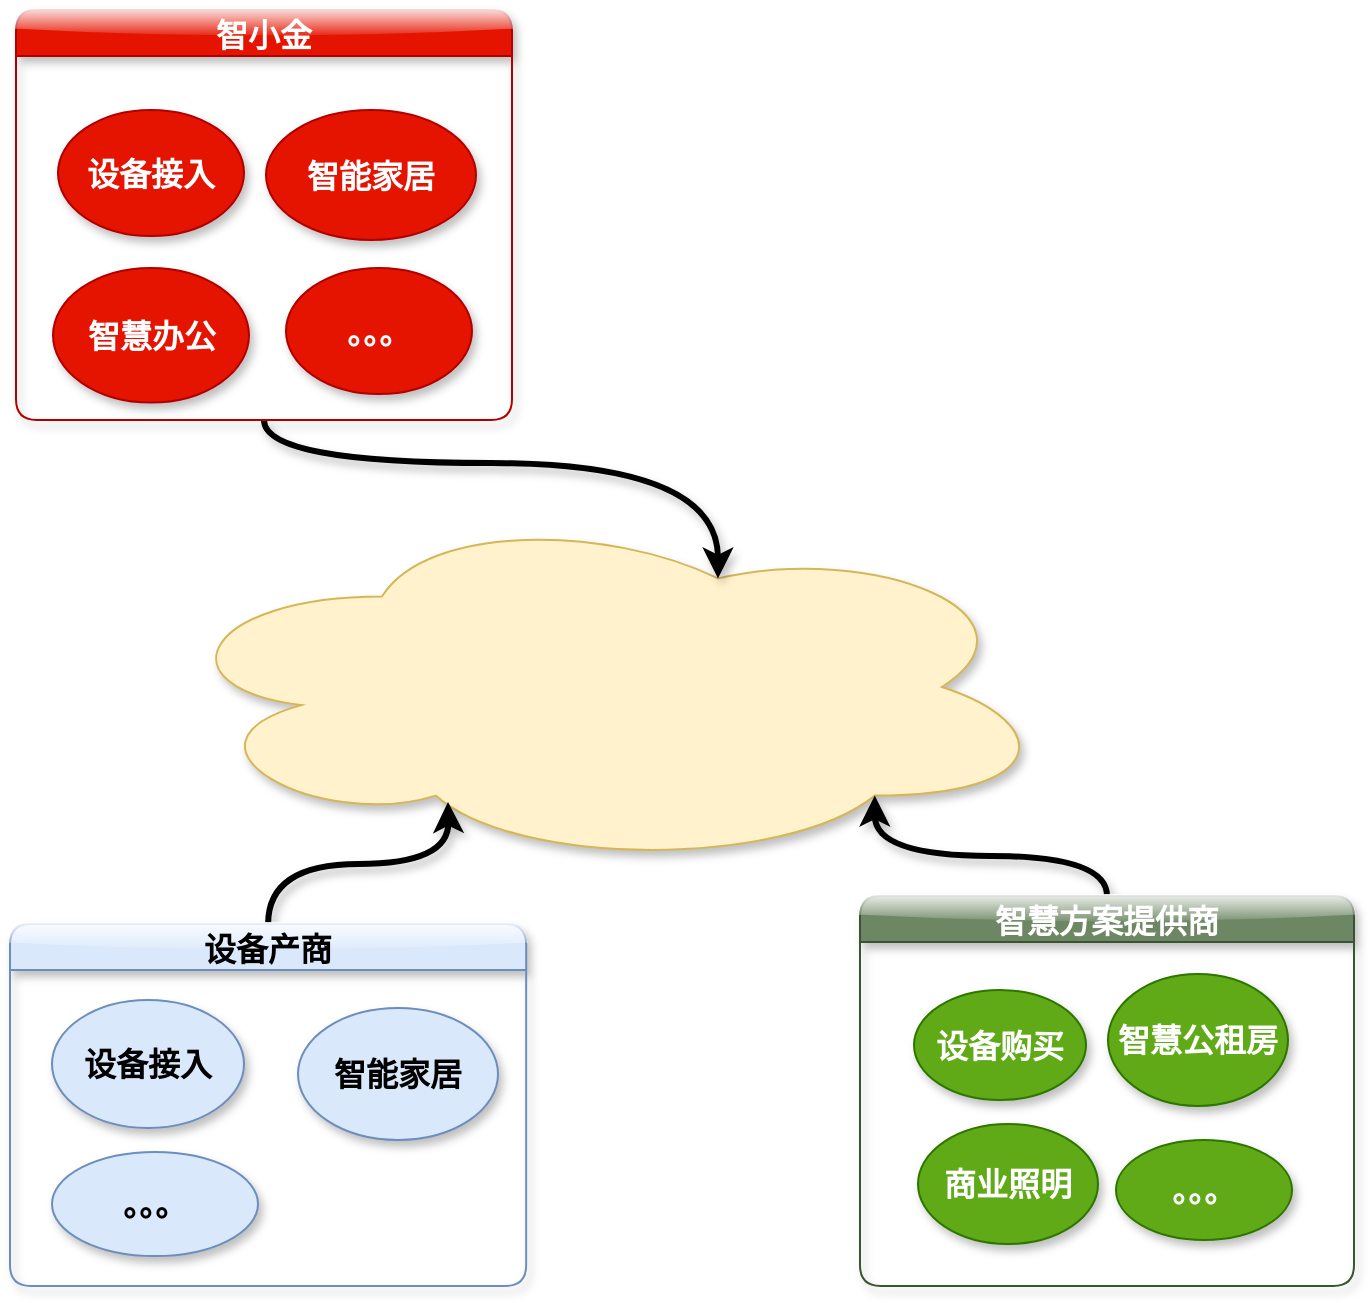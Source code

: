 <mxfile version="14.7.4" type="github">
  <diagram id="prtHgNgQTEPvFCAcTncT" name="Page-1">
    <mxGraphModel dx="1382" dy="1929" grid="0" gridSize="10" guides="1" tooltips="1" connect="1" arrows="1" fold="1" page="1" pageScale="1" pageWidth="827" pageHeight="1169" math="0" shadow="0">
      <root>
        <mxCell id="0" />
        <mxCell id="1" parent="0" />
        <mxCell id="zOaPCI-I9Z9_q9aIMX81-2" value="" style="ellipse;shape=cloud;whiteSpace=wrap;html=1;fillColor=#fff2cc;strokeColor=#d6b656;shadow=1;fontSize=16;fontStyle=1;sketch=0;" parent="1" vertex="1">
          <mxGeometry x="175" y="-683" width="448" height="181" as="geometry" />
        </mxCell>
        <mxCell id="zOaPCI-I9Z9_q9aIMX81-1" value="" style="shape=image;verticalLabelPosition=bottom;labelBackgroundColor=#ffffff;verticalAlign=top;aspect=fixed;imageAspect=0;image=http://iot.creoiot.com/images/login/hekr_logo.png;sketch=0;fontSize=16;fontStyle=1" parent="1" vertex="1">
          <mxGeometry x="308" y="-614" width="203.92" height="60" as="geometry" />
        </mxCell>
        <mxCell id="U1rZvpQ1fdxbBssh2BBn-3" style="edgeStyle=orthogonalEdgeStyle;rounded=0;orthogonalLoop=1;jettySize=auto;html=1;entryX=0.625;entryY=0.2;entryDx=0;entryDy=0;entryPerimeter=0;curved=1;strokeWidth=3;shadow=1;" edge="1" parent="1" source="zOaPCI-I9Z9_q9aIMX81-9" target="zOaPCI-I9Z9_q9aIMX81-2">
          <mxGeometry relative="1" as="geometry" />
        </mxCell>
        <mxCell id="zOaPCI-I9Z9_q9aIMX81-9" value="智小金" style="swimlane;shadow=1;sketch=0;fontSize=16;fontStyle=1;fillColor=#e51400;strokeColor=#B20000;fontColor=#ffffff;rounded=1;glass=1;" parent="1" vertex="1">
          <mxGeometry x="104" y="-931" width="248" height="205" as="geometry">
            <mxRectangle x="337" y="591" width="63" height="23" as="alternateBounds" />
          </mxGeometry>
        </mxCell>
        <mxCell id="zOaPCI-I9Z9_q9aIMX81-8" value="智能家居" style="ellipse;whiteSpace=wrap;html=1;shadow=1;sketch=0;fontSize=16;fontStyle=1;fillColor=#e51400;strokeColor=#B20000;fontColor=#ffffff;" parent="zOaPCI-I9Z9_q9aIMX81-9" vertex="1">
          <mxGeometry x="125" y="50" width="105" height="65" as="geometry" />
        </mxCell>
        <mxCell id="zOaPCI-I9Z9_q9aIMX81-11" value="智慧办公" style="ellipse;whiteSpace=wrap;html=1;shadow=1;sketch=0;fontSize=16;fontStyle=1;fillColor=#e51400;strokeColor=#B20000;fontColor=#ffffff;" parent="zOaPCI-I9Z9_q9aIMX81-9" vertex="1">
          <mxGeometry x="18.5" y="129" width="98" height="67.25" as="geometry" />
        </mxCell>
        <mxCell id="zOaPCI-I9Z9_q9aIMX81-12" value="。。。" style="ellipse;whiteSpace=wrap;html=1;shadow=1;sketch=0;fontSize=16;fontStyle=1;fillColor=#e51400;strokeColor=#B20000;fontColor=#ffffff;" parent="zOaPCI-I9Z9_q9aIMX81-9" vertex="1">
          <mxGeometry x="135" y="129" width="93" height="63" as="geometry" />
        </mxCell>
        <mxCell id="U1rZvpQ1fdxbBssh2BBn-1" value="设备接入" style="ellipse;whiteSpace=wrap;html=1;shadow=1;sketch=0;fontSize=16;fontStyle=1;fillColor=#e51400;strokeColor=#B20000;fontColor=#ffffff;" vertex="1" parent="zOaPCI-I9Z9_q9aIMX81-9">
          <mxGeometry x="21" y="50" width="93" height="63" as="geometry" />
        </mxCell>
        <mxCell id="zOaPCI-I9Z9_q9aIMX81-21" style="edgeStyle=orthogonalEdgeStyle;rounded=0;orthogonalLoop=1;jettySize=auto;html=1;fontSize=16;fontStyle=1;curved=1;strokeWidth=3;shadow=1;sketch=0;" parent="1" source="zOaPCI-I9Z9_q9aIMX81-13" edge="1">
          <mxGeometry relative="1" as="geometry">
            <mxPoint x="320" y="-535" as="targetPoint" />
          </mxGeometry>
        </mxCell>
        <mxCell id="zOaPCI-I9Z9_q9aIMX81-13" value="设备产商" style="swimlane;shadow=1;sketch=0;fontSize=16;fontStyle=1;fillColor=#dae8fc;strokeColor=#6c8ebf;rounded=1;glass=1;" parent="1" vertex="1">
          <mxGeometry x="101" y="-474" width="258.08" height="181" as="geometry">
            <mxRectangle x="337" y="591" width="63" height="23" as="alternateBounds" />
          </mxGeometry>
        </mxCell>
        <mxCell id="zOaPCI-I9Z9_q9aIMX81-14" value="设备接入" style="ellipse;whiteSpace=wrap;html=1;shadow=1;sketch=0;fontSize=16;fontStyle=1;fillColor=#dae8fc;strokeColor=#6c8ebf;" parent="zOaPCI-I9Z9_q9aIMX81-13" vertex="1">
          <mxGeometry x="21" y="38" width="96" height="64" as="geometry" />
        </mxCell>
        <mxCell id="zOaPCI-I9Z9_q9aIMX81-15" value="智能家居" style="ellipse;whiteSpace=wrap;html=1;shadow=1;sketch=0;fontSize=16;fontStyle=1;fillColor=#dae8fc;strokeColor=#6c8ebf;" parent="zOaPCI-I9Z9_q9aIMX81-13" vertex="1">
          <mxGeometry x="144" y="42" width="100" height="66" as="geometry" />
        </mxCell>
        <mxCell id="zOaPCI-I9Z9_q9aIMX81-16" value="。。。" style="ellipse;whiteSpace=wrap;html=1;shadow=1;sketch=0;fontSize=16;fontStyle=1;fillColor=#dae8fc;strokeColor=#6c8ebf;" parent="zOaPCI-I9Z9_q9aIMX81-13" vertex="1">
          <mxGeometry x="21" y="114" width="103" height="52" as="geometry" />
        </mxCell>
        <mxCell id="U1rZvpQ1fdxbBssh2BBn-4" style="edgeStyle=orthogonalEdgeStyle;rounded=0;orthogonalLoop=1;jettySize=auto;html=1;entryX=0.8;entryY=0.8;entryDx=0;entryDy=0;entryPerimeter=0;strokeWidth=3;curved=1;shadow=1;" edge="1" parent="1" source="zOaPCI-I9Z9_q9aIMX81-17" target="zOaPCI-I9Z9_q9aIMX81-2">
          <mxGeometry relative="1" as="geometry" />
        </mxCell>
        <mxCell id="zOaPCI-I9Z9_q9aIMX81-17" value="智慧方案提供商" style="swimlane;shadow=1;sketch=0;startSize=23;fontSize=16;fontStyle=1;fillColor=#6d8764;strokeColor=#3A5431;fontColor=#ffffff;rounded=1;glass=1;" parent="1" vertex="1">
          <mxGeometry x="526" y="-488" width="247" height="195" as="geometry">
            <mxRectangle x="337" y="591" width="63" height="23" as="alternateBounds" />
          </mxGeometry>
        </mxCell>
        <mxCell id="zOaPCI-I9Z9_q9aIMX81-18" value="商业照明" style="ellipse;whiteSpace=wrap;html=1;shadow=1;sketch=0;fontSize=16;fontStyle=1;fillColor=#60a917;strokeColor=#2D7600;fontColor=#ffffff;" parent="zOaPCI-I9Z9_q9aIMX81-17" vertex="1">
          <mxGeometry x="29" y="114" width="90" height="60" as="geometry" />
        </mxCell>
        <mxCell id="zOaPCI-I9Z9_q9aIMX81-20" value="。。。" style="ellipse;whiteSpace=wrap;html=1;shadow=1;sketch=0;fontSize=16;fontStyle=1;fillColor=#60a917;strokeColor=#2D7600;fontColor=#ffffff;" parent="zOaPCI-I9Z9_q9aIMX81-17" vertex="1">
          <mxGeometry x="128" y="122" width="88" height="50" as="geometry" />
        </mxCell>
        <mxCell id="zOaPCI-I9Z9_q9aIMX81-25" value="智慧公租房" style="ellipse;whiteSpace=wrap;html=1;shadow=1;sketch=0;fontSize=16;fontStyle=1;fillColor=#60a917;strokeColor=#2D7600;fontColor=#ffffff;" parent="zOaPCI-I9Z9_q9aIMX81-17" vertex="1">
          <mxGeometry x="124" y="39" width="90" height="66" as="geometry" />
        </mxCell>
        <mxCell id="U1rZvpQ1fdxbBssh2BBn-5" value="设备购买" style="ellipse;whiteSpace=wrap;html=1;shadow=1;sketch=0;fontSize=16;fontStyle=1;fillColor=#60a917;strokeColor=#2D7600;fontColor=#ffffff;" vertex="1" parent="zOaPCI-I9Z9_q9aIMX81-17">
          <mxGeometry x="27" y="47" width="86" height="55" as="geometry" />
        </mxCell>
      </root>
    </mxGraphModel>
  </diagram>
</mxfile>
